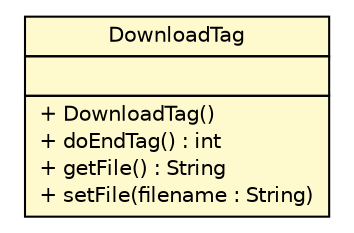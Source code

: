 #!/usr/local/bin/dot
#
# Class diagram 
# Generated by UMLGraph version R5_6-24-gf6e263 (http://www.umlgraph.org/)
#

digraph G {
	edge [fontname="Helvetica",fontsize=10,labelfontname="Helvetica",labelfontsize=10];
	node [fontname="Helvetica",fontsize=10,shape=plaintext];
	nodesep=0.25;
	ranksep=0.5;
	// nl.b3p.web.jsp.DownloadTag
	c21 [label=<<table title="nl.b3p.web.jsp.DownloadTag" border="0" cellborder="1" cellspacing="0" cellpadding="2" port="p" bgcolor="lemonChiffon" href="./DownloadTag.html">
		<tr><td><table border="0" cellspacing="0" cellpadding="1">
<tr><td align="center" balign="center"> DownloadTag </td></tr>
		</table></td></tr>
		<tr><td><table border="0" cellspacing="0" cellpadding="1">
<tr><td align="left" balign="left">  </td></tr>
		</table></td></tr>
		<tr><td><table border="0" cellspacing="0" cellpadding="1">
<tr><td align="left" balign="left"> + DownloadTag() </td></tr>
<tr><td align="left" balign="left"> + doEndTag() : int </td></tr>
<tr><td align="left" balign="left"> + getFile() : String </td></tr>
<tr><td align="left" balign="left"> + setFile(filename : String) </td></tr>
		</table></td></tr>
		</table>>, URL="./DownloadTag.html", fontname="Helvetica", fontcolor="black", fontsize=10.0];
}

